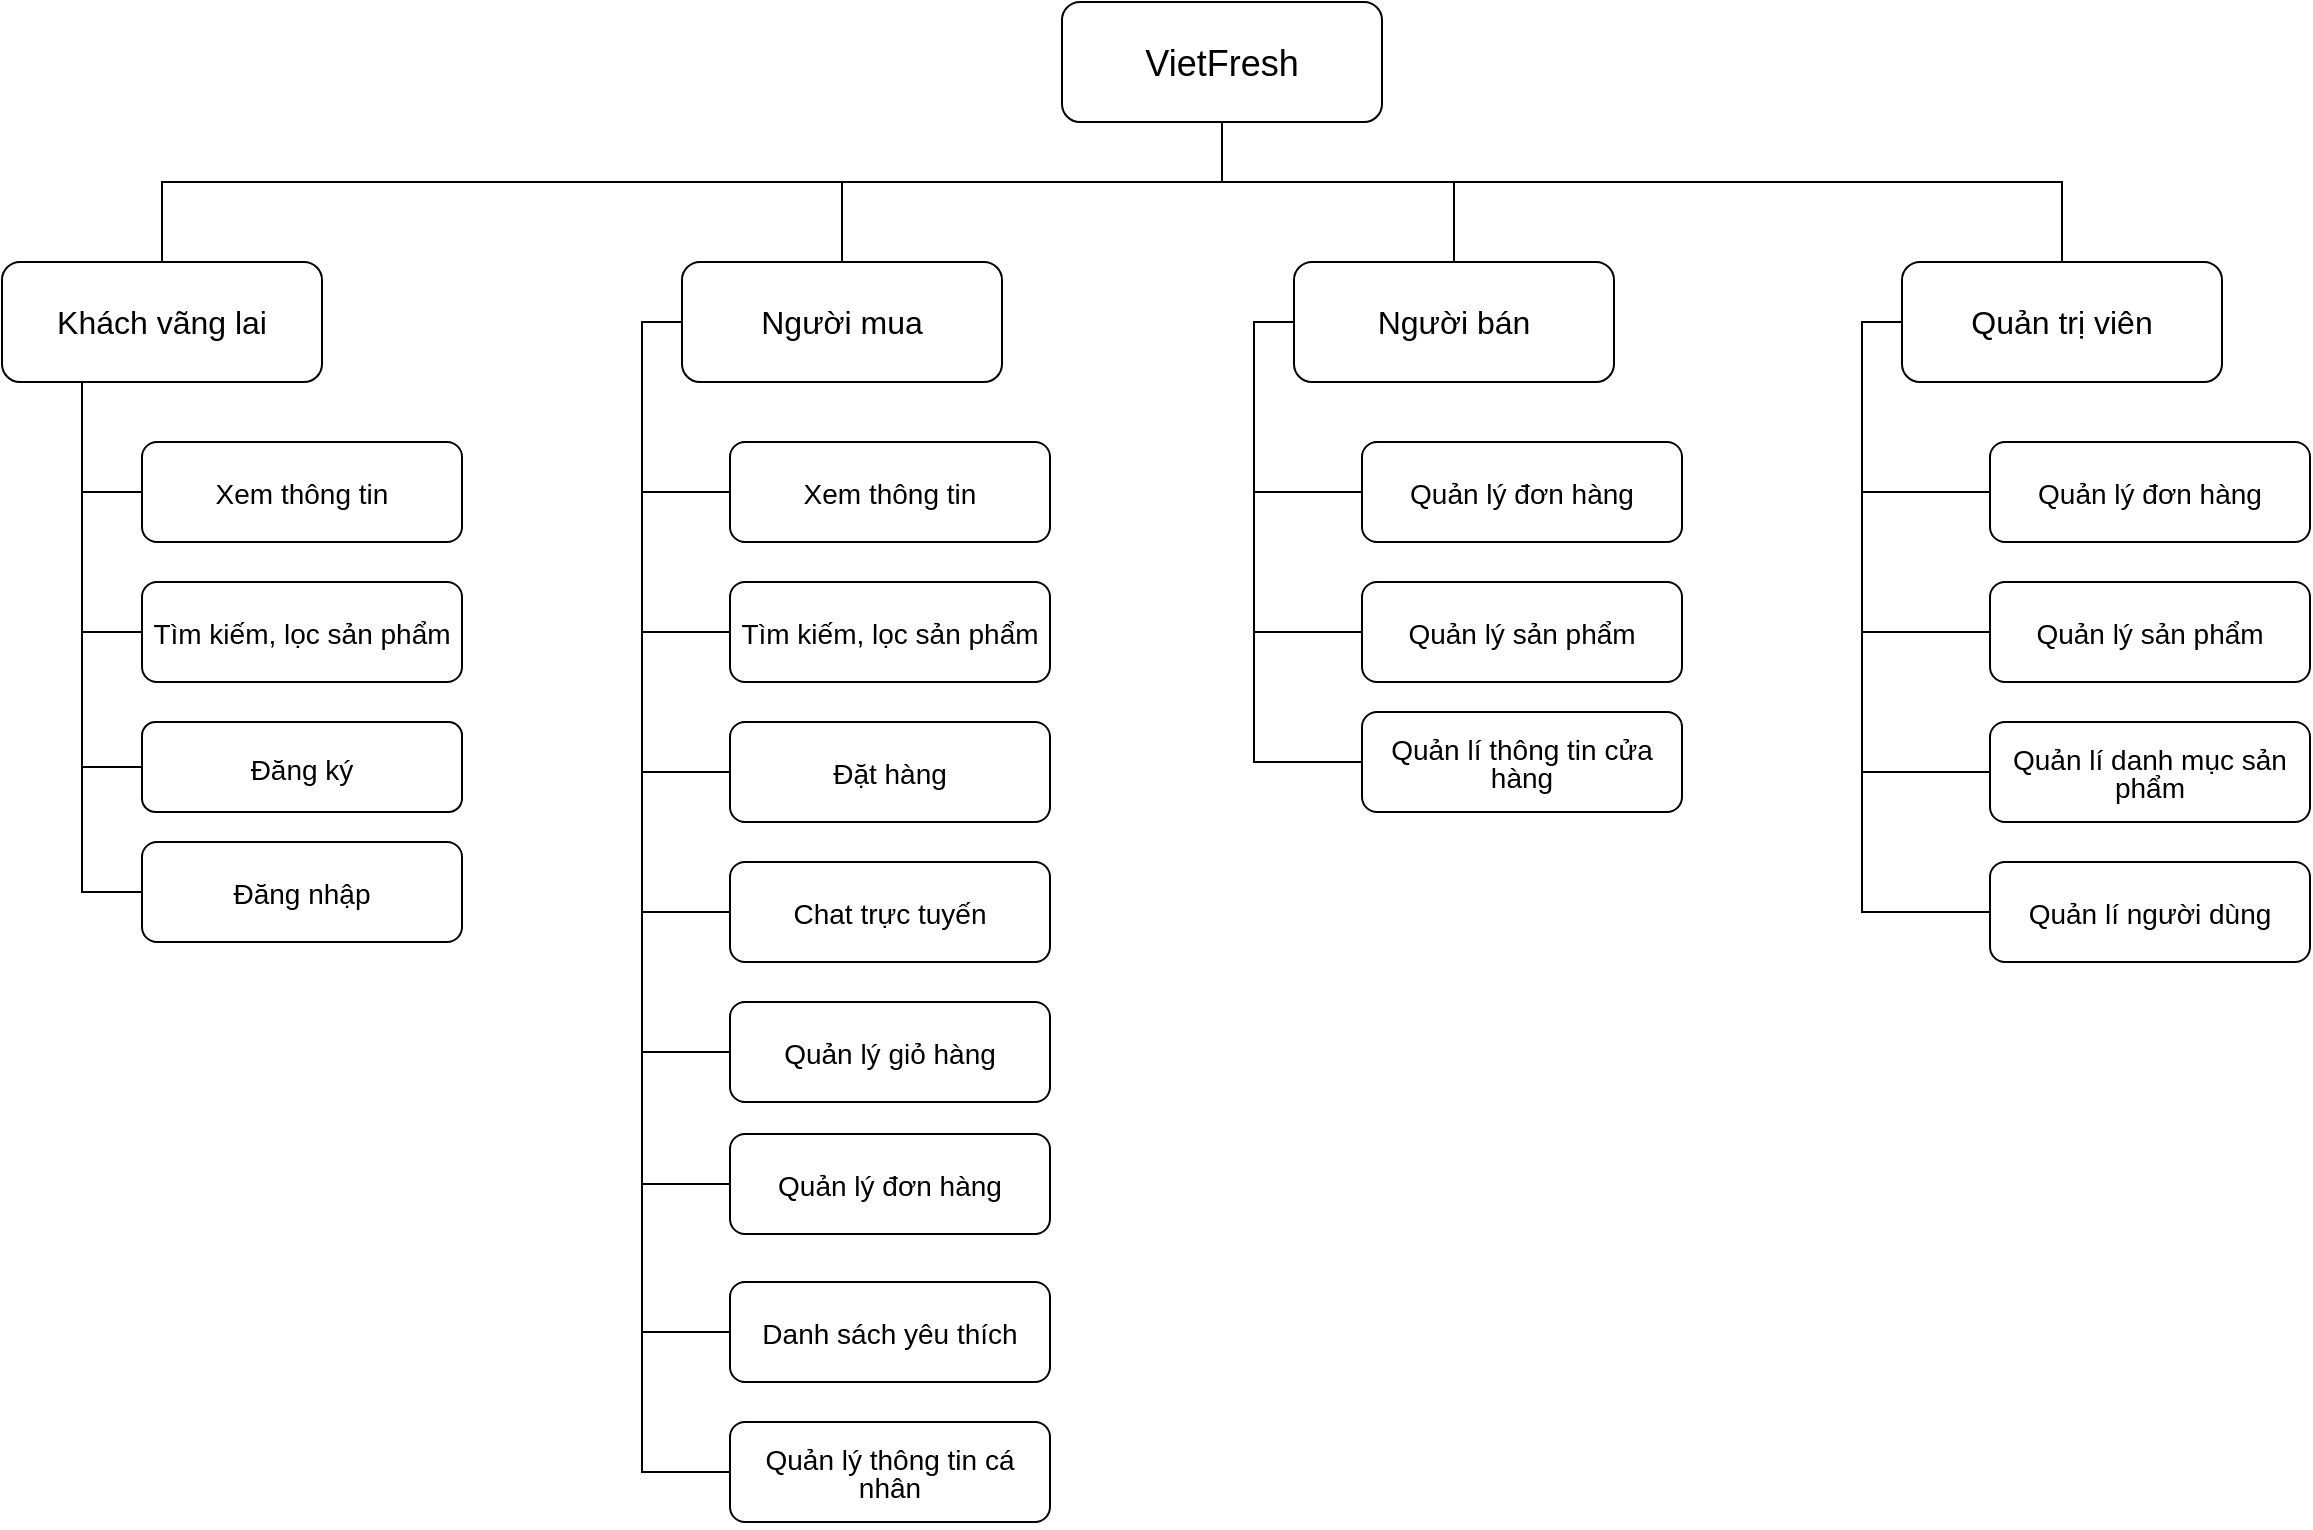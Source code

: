 <mxfile version="23.1.1" type="github">
  <diagram id="prtHgNgQTEPvFCAcTncT" name="Page-1">
    <mxGraphModel dx="1500" dy="773" grid="1" gridSize="10" guides="1" tooltips="1" connect="1" arrows="1" fold="1" page="1" pageScale="1" pageWidth="827" pageHeight="1169" math="0" shadow="0">
      <root>
        <mxCell id="0" />
        <mxCell id="1" parent="0" />
        <mxCell id="VG-Av3EvKtYi0_CBGFb6-7" style="edgeStyle=orthogonalEdgeStyle;rounded=0;orthogonalLoop=1;jettySize=auto;html=1;endArrow=none;endFill=0;" parent="1" source="VG-Av3EvKtYi0_CBGFb6-1" target="VG-Av3EvKtYi0_CBGFb6-3" edge="1">
          <mxGeometry relative="1" as="geometry">
            <Array as="points">
              <mxPoint x="660" y="280" />
              <mxPoint x="130" y="280" />
            </Array>
          </mxGeometry>
        </mxCell>
        <mxCell id="VG-Av3EvKtYi0_CBGFb6-9" style="edgeStyle=orthogonalEdgeStyle;rounded=0;orthogonalLoop=1;jettySize=auto;html=1;exitX=0.5;exitY=0;exitDx=0;exitDy=0;entryX=0.5;entryY=1;entryDx=0;entryDy=0;endArrow=none;endFill=0;" parent="1" source="VG-Av3EvKtYi0_CBGFb6-1" target="VG-Av3EvKtYi0_CBGFb6-5" edge="1">
          <mxGeometry relative="1" as="geometry">
            <Array as="points">
              <mxPoint x="540" y="280" />
              <mxPoint x="670" y="280" />
            </Array>
          </mxGeometry>
        </mxCell>
        <mxCell id="VG-Av3EvKtYi0_CBGFb6-10" style="edgeStyle=orthogonalEdgeStyle;rounded=0;orthogonalLoop=1;jettySize=auto;html=1;exitX=0.5;exitY=0;exitDx=0;exitDy=0;entryX=0.5;entryY=1;entryDx=0;entryDy=0;endArrow=none;endFill=0;" parent="1" source="VG-Av3EvKtYi0_CBGFb6-1" target="VG-Av3EvKtYi0_CBGFb6-6" edge="1">
          <mxGeometry relative="1" as="geometry">
            <Array as="points">
              <mxPoint x="540" y="280" />
              <mxPoint x="940" y="280" />
            </Array>
          </mxGeometry>
        </mxCell>
        <mxCell id="VG-Av3EvKtYi0_CBGFb6-19" style="edgeStyle=orthogonalEdgeStyle;rounded=0;orthogonalLoop=1;jettySize=auto;html=1;exitX=0.5;exitY=0;exitDx=0;exitDy=0;entryX=0.5;entryY=1;entryDx=0;entryDy=0;endArrow=none;endFill=0;" parent="1" source="VG-Av3EvKtYi0_CBGFb6-1" target="VG-Av3EvKtYi0_CBGFb6-4" edge="1">
          <mxGeometry relative="1" as="geometry">
            <Array as="points">
              <mxPoint x="660" y="280" />
              <mxPoint x="470" y="280" />
            </Array>
          </mxGeometry>
        </mxCell>
        <mxCell id="VG-Av3EvKtYi0_CBGFb6-1" value="&lt;p style=&quot;line-height: 100%; font-size: 18px;&quot;&gt;VietFresh&lt;/p&gt;" style="rounded=1;whiteSpace=wrap;html=1;fontSize=18;direction=west;" parent="1" vertex="1">
          <mxGeometry x="580" y="190" width="160" height="60" as="geometry" />
        </mxCell>
        <mxCell id="VG-Av3EvKtYi0_CBGFb6-12" style="edgeStyle=orthogonalEdgeStyle;rounded=0;orthogonalLoop=1;jettySize=auto;html=1;exitX=0.75;exitY=0;exitDx=0;exitDy=0;entryX=1;entryY=0.5;entryDx=0;entryDy=0;endArrow=none;endFill=0;" parent="1" source="VG-Av3EvKtYi0_CBGFb6-3" target="VG-Av3EvKtYi0_CBGFb6-11" edge="1">
          <mxGeometry relative="1" as="geometry" />
        </mxCell>
        <mxCell id="VG-Av3EvKtYi0_CBGFb6-16" style="edgeStyle=orthogonalEdgeStyle;rounded=0;orthogonalLoop=1;jettySize=auto;html=1;exitX=0.75;exitY=0;exitDx=0;exitDy=0;entryX=1;entryY=0.5;entryDx=0;entryDy=0;endArrow=none;endFill=0;" parent="1" source="VG-Av3EvKtYi0_CBGFb6-3" target="VG-Av3EvKtYi0_CBGFb6-13" edge="1">
          <mxGeometry relative="1" as="geometry" />
        </mxCell>
        <mxCell id="VG-Av3EvKtYi0_CBGFb6-17" style="edgeStyle=orthogonalEdgeStyle;rounded=0;orthogonalLoop=1;jettySize=auto;html=1;exitX=0.75;exitY=0;exitDx=0;exitDy=0;entryX=1;entryY=0.5;entryDx=0;entryDy=0;endArrow=none;endFill=0;" parent="1" source="VG-Av3EvKtYi0_CBGFb6-3" target="VG-Av3EvKtYi0_CBGFb6-14" edge="1">
          <mxGeometry relative="1" as="geometry" />
        </mxCell>
        <mxCell id="VG-Av3EvKtYi0_CBGFb6-18" style="edgeStyle=orthogonalEdgeStyle;rounded=0;orthogonalLoop=1;jettySize=auto;html=1;exitX=0.75;exitY=0;exitDx=0;exitDy=0;entryX=1;entryY=0.5;entryDx=0;entryDy=0;endArrow=none;endFill=0;" parent="1" source="VG-Av3EvKtYi0_CBGFb6-3" target="VG-Av3EvKtYi0_CBGFb6-15" edge="1">
          <mxGeometry relative="1" as="geometry" />
        </mxCell>
        <mxCell id="VG-Av3EvKtYi0_CBGFb6-3" value="&lt;p style=&quot;line-height: 100%; font-size: 16px;&quot;&gt;Khách vãng lai&lt;/p&gt;" style="rounded=1;whiteSpace=wrap;html=1;fontSize=16;direction=west;" parent="1" vertex="1">
          <mxGeometry x="50" y="320" width="160" height="60" as="geometry" />
        </mxCell>
        <mxCell id="VG-Av3EvKtYi0_CBGFb6-23" style="edgeStyle=orthogonalEdgeStyle;rounded=0;orthogonalLoop=1;jettySize=auto;html=1;exitX=1;exitY=0.5;exitDx=0;exitDy=0;entryX=1;entryY=0.5;entryDx=0;entryDy=0;endArrow=none;endFill=0;" parent="1" source="VG-Av3EvKtYi0_CBGFb6-4" target="VG-Av3EvKtYi0_CBGFb6-20" edge="1">
          <mxGeometry relative="1" as="geometry" />
        </mxCell>
        <mxCell id="VG-Av3EvKtYi0_CBGFb6-24" style="edgeStyle=orthogonalEdgeStyle;rounded=0;orthogonalLoop=1;jettySize=auto;html=1;exitX=1;exitY=0.5;exitDx=0;exitDy=0;entryX=1;entryY=0.5;entryDx=0;entryDy=0;endArrow=none;endFill=0;" parent="1" source="VG-Av3EvKtYi0_CBGFb6-4" target="VG-Av3EvKtYi0_CBGFb6-21" edge="1">
          <mxGeometry relative="1" as="geometry" />
        </mxCell>
        <mxCell id="VG-Av3EvKtYi0_CBGFb6-25" style="edgeStyle=orthogonalEdgeStyle;rounded=0;orthogonalLoop=1;jettySize=auto;html=1;exitX=1;exitY=0.5;exitDx=0;exitDy=0;entryX=1;entryY=0.5;entryDx=0;entryDy=0;endArrow=none;endFill=0;" parent="1" source="VG-Av3EvKtYi0_CBGFb6-4" target="VG-Av3EvKtYi0_CBGFb6-22" edge="1">
          <mxGeometry relative="1" as="geometry" />
        </mxCell>
        <mxCell id="VG-Av3EvKtYi0_CBGFb6-28" style="edgeStyle=orthogonalEdgeStyle;rounded=0;orthogonalLoop=1;jettySize=auto;html=1;exitX=1;exitY=0.5;exitDx=0;exitDy=0;entryX=1;entryY=0.5;entryDx=0;entryDy=0;endArrow=none;endFill=0;" parent="1" source="VG-Av3EvKtYi0_CBGFb6-4" target="VG-Av3EvKtYi0_CBGFb6-26" edge="1">
          <mxGeometry relative="1" as="geometry" />
        </mxCell>
        <mxCell id="VG-Av3EvKtYi0_CBGFb6-29" style="edgeStyle=orthogonalEdgeStyle;rounded=0;orthogonalLoop=1;jettySize=auto;html=1;exitX=1;exitY=0.5;exitDx=0;exitDy=0;entryX=1;entryY=0.5;entryDx=0;entryDy=0;endArrow=none;endFill=0;" parent="1" source="VG-Av3EvKtYi0_CBGFb6-4" target="VG-Av3EvKtYi0_CBGFb6-27" edge="1">
          <mxGeometry relative="1" as="geometry" />
        </mxCell>
        <mxCell id="VG-Av3EvKtYi0_CBGFb6-37" style="edgeStyle=orthogonalEdgeStyle;rounded=0;orthogonalLoop=1;jettySize=auto;html=1;exitX=1;exitY=0.5;exitDx=0;exitDy=0;entryX=1;entryY=0.5;entryDx=0;entryDy=0;endArrow=none;endFill=0;" parent="1" source="VG-Av3EvKtYi0_CBGFb6-4" target="VG-Av3EvKtYi0_CBGFb6-36" edge="1">
          <mxGeometry relative="1" as="geometry" />
        </mxCell>
        <mxCell id="VG-Av3EvKtYi0_CBGFb6-43" style="edgeStyle=orthogonalEdgeStyle;rounded=0;orthogonalLoop=1;jettySize=auto;html=1;exitX=1;exitY=0.5;exitDx=0;exitDy=0;entryX=1;entryY=0.5;entryDx=0;entryDy=0;endArrow=none;endFill=0;" parent="1" source="VG-Av3EvKtYi0_CBGFb6-4" target="VG-Av3EvKtYi0_CBGFb6-42" edge="1">
          <mxGeometry relative="1" as="geometry" />
        </mxCell>
        <mxCell id="VG-Av3EvKtYi0_CBGFb6-49" style="edgeStyle=orthogonalEdgeStyle;rounded=0;orthogonalLoop=1;jettySize=auto;html=1;exitX=1;exitY=0.5;exitDx=0;exitDy=0;entryX=1;entryY=0.5;entryDx=0;entryDy=0;endArrow=none;endFill=0;" parent="1" source="VG-Av3EvKtYi0_CBGFb6-4" target="VG-Av3EvKtYi0_CBGFb6-48" edge="1">
          <mxGeometry relative="1" as="geometry" />
        </mxCell>
        <mxCell id="VG-Av3EvKtYi0_CBGFb6-4" value="&lt;p style=&quot;line-height: 100%; font-size: 16px;&quot;&gt;Người mua&lt;/p&gt;" style="rounded=1;whiteSpace=wrap;html=1;fontSize=16;direction=west;" parent="1" vertex="1">
          <mxGeometry x="390" y="320" width="160" height="60" as="geometry" />
        </mxCell>
        <mxCell id="VG-Av3EvKtYi0_CBGFb6-57" style="edgeStyle=orthogonalEdgeStyle;rounded=0;orthogonalLoop=1;jettySize=auto;html=1;exitX=1;exitY=0.5;exitDx=0;exitDy=0;entryX=1;entryY=0.5;entryDx=0;entryDy=0;endArrow=none;endFill=0;" parent="1" source="VG-Av3EvKtYi0_CBGFb6-5" target="VG-Av3EvKtYi0_CBGFb6-56" edge="1">
          <mxGeometry relative="1" as="geometry" />
        </mxCell>
        <mxCell id="VG-Av3EvKtYi0_CBGFb6-72" style="edgeStyle=orthogonalEdgeStyle;rounded=0;orthogonalLoop=1;jettySize=auto;html=1;exitX=1;exitY=0.5;exitDx=0;exitDy=0;entryX=1;entryY=0.5;entryDx=0;entryDy=0;endArrow=none;endFill=0;" parent="1" source="VG-Av3EvKtYi0_CBGFb6-5" target="VG-Av3EvKtYi0_CBGFb6-68" edge="1">
          <mxGeometry relative="1" as="geometry" />
        </mxCell>
        <mxCell id="VG-Av3EvKtYi0_CBGFb6-76" style="edgeStyle=orthogonalEdgeStyle;rounded=0;orthogonalLoop=1;jettySize=auto;html=1;exitX=1;exitY=0.5;exitDx=0;exitDy=0;entryX=1;entryY=0.5;entryDx=0;entryDy=0;endArrow=none;endFill=0;" parent="1" source="VG-Av3EvKtYi0_CBGFb6-5" target="VG-Av3EvKtYi0_CBGFb6-75" edge="1">
          <mxGeometry relative="1" as="geometry" />
        </mxCell>
        <mxCell id="VG-Av3EvKtYi0_CBGFb6-5" value="&lt;p style=&quot;line-height: 100%; font-size: 16px;&quot;&gt;Người bán&lt;/p&gt;" style="rounded=1;whiteSpace=wrap;html=1;fontSize=16;direction=west;" parent="1" vertex="1">
          <mxGeometry x="696" y="320" width="160" height="60" as="geometry" />
        </mxCell>
        <mxCell id="VG-Av3EvKtYi0_CBGFb6-91" style="edgeStyle=orthogonalEdgeStyle;rounded=0;orthogonalLoop=1;jettySize=auto;html=1;exitX=1;exitY=0.5;exitDx=0;exitDy=0;entryX=1;entryY=0.5;entryDx=0;entryDy=0;endArrow=none;endFill=0;" parent="1" source="VG-Av3EvKtYi0_CBGFb6-6" target="VG-Av3EvKtYi0_CBGFb6-87" edge="1">
          <mxGeometry relative="1" as="geometry" />
        </mxCell>
        <mxCell id="VG-Av3EvKtYi0_CBGFb6-106" style="edgeStyle=orthogonalEdgeStyle;rounded=0;orthogonalLoop=1;jettySize=auto;html=1;exitX=1;exitY=0.5;exitDx=0;exitDy=0;entryX=1;entryY=0.5;entryDx=0;entryDy=0;endArrow=none;endFill=0;" parent="1" source="VG-Av3EvKtYi0_CBGFb6-6" target="VG-Av3EvKtYi0_CBGFb6-96" edge="1">
          <mxGeometry relative="1" as="geometry" />
        </mxCell>
        <mxCell id="VG-Av3EvKtYi0_CBGFb6-107" style="edgeStyle=orthogonalEdgeStyle;rounded=0;orthogonalLoop=1;jettySize=auto;html=1;exitX=1;exitY=0.5;exitDx=0;exitDy=0;entryX=1;entryY=0.5;entryDx=0;entryDy=0;endArrow=none;endFill=0;" parent="1" source="VG-Av3EvKtYi0_CBGFb6-6" target="VG-Av3EvKtYi0_CBGFb6-103" edge="1">
          <mxGeometry relative="1" as="geometry" />
        </mxCell>
        <mxCell id="VG-Av3EvKtYi0_CBGFb6-115" style="edgeStyle=orthogonalEdgeStyle;rounded=0;orthogonalLoop=1;jettySize=auto;html=1;exitX=1;exitY=0.5;exitDx=0;exitDy=0;entryX=1;entryY=0.5;entryDx=0;entryDy=0;endArrow=none;endFill=0;" parent="1" source="VG-Av3EvKtYi0_CBGFb6-6" target="VG-Av3EvKtYi0_CBGFb6-110" edge="1">
          <mxGeometry relative="1" as="geometry" />
        </mxCell>
        <mxCell id="VG-Av3EvKtYi0_CBGFb6-6" value="&lt;p style=&quot;line-height: 100%; font-size: 16px;&quot;&gt;Quản trị viên&lt;/p&gt;" style="rounded=1;whiteSpace=wrap;html=1;fontSize=16;direction=west;" parent="1" vertex="1">
          <mxGeometry x="1000" y="320" width="160" height="60" as="geometry" />
        </mxCell>
        <mxCell id="VG-Av3EvKtYi0_CBGFb6-11" value="&lt;p style=&quot;line-height: 100%; font-size: 14px;&quot;&gt;Xem thông tin&lt;/p&gt;" style="rounded=1;whiteSpace=wrap;html=1;fontSize=14;direction=west;" parent="1" vertex="1">
          <mxGeometry x="120" y="410" width="160" height="50" as="geometry" />
        </mxCell>
        <mxCell id="VG-Av3EvKtYi0_CBGFb6-13" value="&lt;p style=&quot;line-height: 100%; font-size: 14px;&quot;&gt;Tìm kiếm, lọc sản phẩm&lt;/p&gt;" style="rounded=1;whiteSpace=wrap;html=1;fontSize=14;direction=west;" parent="1" vertex="1">
          <mxGeometry x="120" y="480" width="160" height="50" as="geometry" />
        </mxCell>
        <mxCell id="VG-Av3EvKtYi0_CBGFb6-14" value="&lt;p style=&quot;line-height: 100%; font-size: 14px;&quot;&gt;Đăng ký&lt;/p&gt;" style="rounded=1;whiteSpace=wrap;html=1;fontSize=14;direction=west;" parent="1" vertex="1">
          <mxGeometry x="120" y="550" width="160" height="45" as="geometry" />
        </mxCell>
        <mxCell id="VG-Av3EvKtYi0_CBGFb6-15" value="&lt;p style=&quot;line-height: 100%; font-size: 14px;&quot;&gt;Đăng nhập&lt;/p&gt;" style="rounded=1;whiteSpace=wrap;html=1;fontSize=14;direction=west;" parent="1" vertex="1">
          <mxGeometry x="120" y="610" width="160" height="50" as="geometry" />
        </mxCell>
        <mxCell id="VG-Av3EvKtYi0_CBGFb6-20" value="&lt;p style=&quot;line-height: 100%; font-size: 14px;&quot;&gt;Xem thông tin&lt;/p&gt;" style="rounded=1;whiteSpace=wrap;html=1;fontSize=14;direction=west;" parent="1" vertex="1">
          <mxGeometry x="414" y="410" width="160" height="50" as="geometry" />
        </mxCell>
        <mxCell id="VG-Av3EvKtYi0_CBGFb6-21" value="&lt;p style=&quot;line-height: 100%; font-size: 14px;&quot;&gt;Tìm kiếm, lọc sản phẩm&lt;/p&gt;" style="rounded=1;whiteSpace=wrap;html=1;fontSize=14;direction=west;" parent="1" vertex="1">
          <mxGeometry x="414" y="480" width="160" height="50" as="geometry" />
        </mxCell>
        <mxCell id="VG-Av3EvKtYi0_CBGFb6-22" value="&lt;p style=&quot;line-height: 100%; font-size: 14px;&quot;&gt;Đặt hàng&lt;/p&gt;" style="rounded=1;whiteSpace=wrap;html=1;fontSize=14;direction=west;" parent="1" vertex="1">
          <mxGeometry x="414" y="550" width="160" height="50" as="geometry" />
        </mxCell>
        <mxCell id="VG-Av3EvKtYi0_CBGFb6-26" value="&lt;p style=&quot;line-height: 100%; font-size: 14px;&quot;&gt;Chat trực tuyến&lt;/p&gt;" style="rounded=1;whiteSpace=wrap;html=1;fontSize=14;direction=west;" parent="1" vertex="1">
          <mxGeometry x="414" y="620" width="160" height="50" as="geometry" />
        </mxCell>
        <mxCell id="VG-Av3EvKtYi0_CBGFb6-27" value="&lt;p style=&quot;line-height: 100%; font-size: 14px;&quot;&gt;Quản lý giỏ hàng&lt;/p&gt;" style="rounded=1;whiteSpace=wrap;html=1;fontSize=14;direction=west;" parent="1" vertex="1">
          <mxGeometry x="414" y="690" width="160" height="50" as="geometry" />
        </mxCell>
        <mxCell id="VG-Av3EvKtYi0_CBGFb6-36" value="&lt;p style=&quot;line-height: 100%; font-size: 14px;&quot;&gt;Quản lý đơn hàng&lt;/p&gt;" style="rounded=1;whiteSpace=wrap;html=1;fontSize=14;direction=west;" parent="1" vertex="1">
          <mxGeometry x="414" y="756" width="160" height="50" as="geometry" />
        </mxCell>
        <mxCell id="VG-Av3EvKtYi0_CBGFb6-42" value="&lt;p style=&quot;line-height: 100%; font-size: 14px;&quot;&gt;Danh sách yêu thích&lt;/p&gt;" style="rounded=1;whiteSpace=wrap;html=1;fontSize=14;direction=west;" parent="1" vertex="1">
          <mxGeometry x="414" y="830" width="160" height="50" as="geometry" />
        </mxCell>
        <mxCell id="VG-Av3EvKtYi0_CBGFb6-48" value="&lt;p style=&quot;line-height: 100%; font-size: 14px;&quot;&gt;Quản lý thông tin cá nhân&lt;/p&gt;" style="rounded=1;whiteSpace=wrap;html=1;fontSize=14;direction=west;" parent="1" vertex="1">
          <mxGeometry x="414" y="900" width="160" height="50" as="geometry" />
        </mxCell>
        <mxCell id="VG-Av3EvKtYi0_CBGFb6-56" value="&lt;p style=&quot;line-height: 100%; font-size: 14px;&quot;&gt;Quản lý đơn hàng&lt;/p&gt;" style="rounded=1;whiteSpace=wrap;html=1;fontSize=14;direction=west;" parent="1" vertex="1">
          <mxGeometry x="730" y="410" width="160" height="50" as="geometry" />
        </mxCell>
        <mxCell id="VG-Av3EvKtYi0_CBGFb6-68" value="&lt;p style=&quot;line-height: 100%; font-size: 14px;&quot;&gt;Quản lý sản phẩm&lt;/p&gt;" style="rounded=1;whiteSpace=wrap;html=1;fontSize=14;direction=west;" parent="1" vertex="1">
          <mxGeometry x="730" y="480" width="160" height="50" as="geometry" />
        </mxCell>
        <mxCell id="VG-Av3EvKtYi0_CBGFb6-75" value="&lt;p style=&quot;line-height: 100%; font-size: 14px;&quot;&gt;Quản lí thông tin cửa hàng&lt;/p&gt;" style="rounded=1;whiteSpace=wrap;html=1;fontSize=14;direction=west;" parent="1" vertex="1">
          <mxGeometry x="730" y="545" width="160" height="50" as="geometry" />
        </mxCell>
        <mxCell id="VG-Av3EvKtYi0_CBGFb6-87" value="&lt;p style=&quot;line-height: 100%; font-size: 14px;&quot;&gt;Quản lý đơn hàng&lt;/p&gt;" style="rounded=1;whiteSpace=wrap;html=1;fontSize=14;direction=west;" parent="1" vertex="1">
          <mxGeometry x="1044" y="410" width="160" height="50" as="geometry" />
        </mxCell>
        <mxCell id="VG-Av3EvKtYi0_CBGFb6-96" value="&lt;p style=&quot;line-height: 100%; font-size: 14px;&quot;&gt;Quản lý sản phẩm&lt;/p&gt;" style="rounded=1;whiteSpace=wrap;html=1;fontSize=14;direction=west;" parent="1" vertex="1">
          <mxGeometry x="1044" y="480" width="160" height="50" as="geometry" />
        </mxCell>
        <mxCell id="VG-Av3EvKtYi0_CBGFb6-103" value="&lt;p style=&quot;line-height: 100%; font-size: 14px;&quot;&gt;Quản lí danh mục sản phẩm&lt;/p&gt;" style="rounded=1;whiteSpace=wrap;html=1;fontSize=14;direction=west;" parent="1" vertex="1">
          <mxGeometry x="1044" y="550" width="160" height="50" as="geometry" />
        </mxCell>
        <mxCell id="VG-Av3EvKtYi0_CBGFb6-110" value="&lt;p style=&quot;line-height: 100%; font-size: 14px;&quot;&gt;Quản lí người dùng&lt;/p&gt;" style="rounded=1;whiteSpace=wrap;html=1;fontSize=14;direction=west;" parent="1" vertex="1">
          <mxGeometry x="1044" y="620" width="160" height="50" as="geometry" />
        </mxCell>
      </root>
    </mxGraphModel>
  </diagram>
</mxfile>
